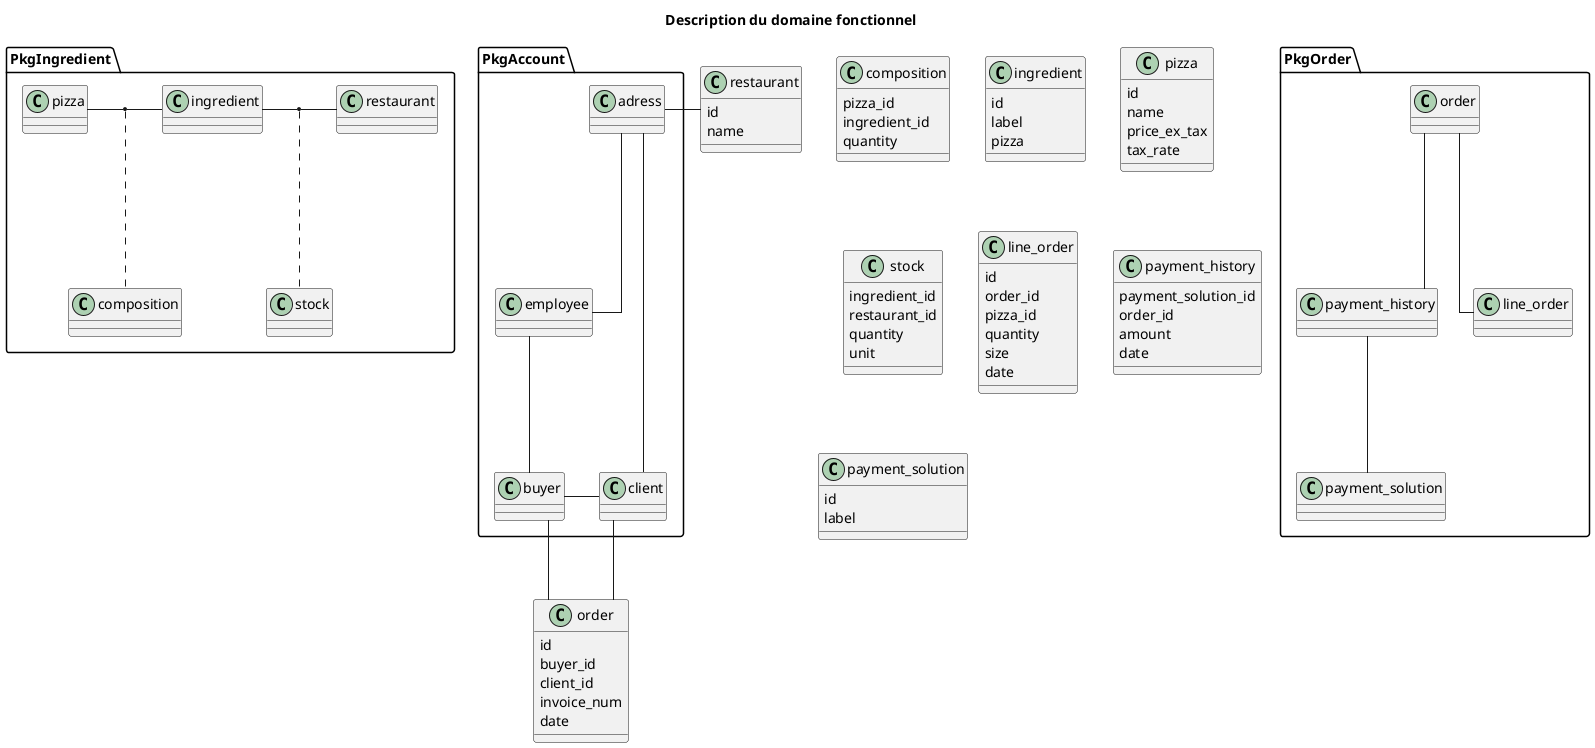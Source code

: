 @startuml

title Description du domaine fonctionnel

/' = = = = = = = STYLE = = = = = = = '/
' skinparam monochrome true
skinparam linetype ortho

!define table(x) class x << (T,#FFAAAA) >>
!define primary_key(x) <b>PK: x</b>
!define foreign_key(x,reference) <b>FK: </b>x

/' = = = = = = = CLASSE = = = = = = = '/
package PkgOrder {
    class line_order
    class order
    class payment_history
    class payment_solution

    order -- line_order
    order -- payment_history
    payment_solution -up- payment_history
}

package PkgIngredient {
    class composition
    class ingredient
    class pizza
    class restaurant
    class stock

    ingredient - restaurant
    (ingredient, restaurant) . stock

    pizza - ingredient
    (pizza, ingredient) . composition
}

package PkgAccount {
    class adress
    class buyer
    class client
    class employee

    adress -- client
    adress -- employee
    buyer - client
    buyer -up- employee

}

/' = = = = = = = ATTRIBUTE = = = = = = = '/

/' - - PkgIngredient - - '/

class composition {
    pizza_id
    ingredient_id
    quantity
}

class ingredient {
    id
    label
    pizza
}

class pizza {
    id
    name
    price_ex_tax
    tax_rate
}

class restaurant {
    id
    name
}

class stock {
    ingredient_id
    restaurant_id
    quantity
    unit
}

/' - - PkgOrder - - '/

class line_order {
    id
    order_id
    pizza_id
    quantity
    size
    date
}

class order {
    id
    buyer_id
    client_id
    invoice_num
    date
}

class payment_history {
    payment_solution_id
    order_id
    amount
    date
}

class payment_solution {
    id
    label
}

/' - - PkgAccount - - '/


/' = = = = = = = RELATION INTER PKG = = = = = = = '/
buyer -- order
order -up- client
restaurant - adress

@enduml
